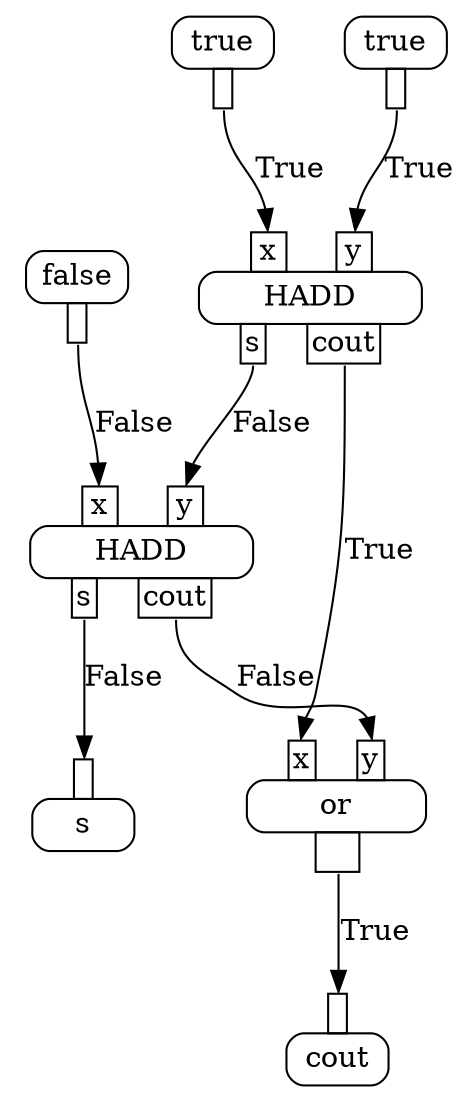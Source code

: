 digraph {
    n0 [shape=plaintext
       ,label=<<TABLE BORDER="0" CELLBORDER="0" CELLSPACING="0" CELLPADDING="0"><TR><TD><TABLE BORDER="0" CELLBORDER="0" CELLSPACING="0" CELLPADDING="0"><TR><TD WIDTH="20"></TD> <TD PORT="in0" BORDER="1" CELLPADDING="1"> </TD> <TD WIDTH="20"></TD></TR></TABLE></TD></TR>
                                                                                <TR><TD BORDER="1" CELLPADDING="4" STYLE="ROUNDED">cout</TD></TR>
                                                                                <TR><TD><TABLE BORDER="0" CELLBORDER="0" CELLSPACING="0" CELLPADDING="0"><TR><TD WIDTH="20"></TD> <TD WIDTH="20"></TD></TR></TABLE></TD></TR></TABLE>>];
    n1 [shape=plaintext
       ,label=<<TABLE BORDER="0" CELLBORDER="0" CELLSPACING="0" CELLPADDING="0"><TR><TD><TABLE BORDER="0" CELLBORDER="0" CELLSPACING="0" CELLPADDING="0"><TR><TD WIDTH="20"></TD> <TD PORT="in0" BORDER="1" CELLPADDING="1"> </TD> <TD WIDTH="20"></TD></TR></TABLE></TD></TR>
                                                                                <TR><TD BORDER="1" CELLPADDING="4" STYLE="ROUNDED">s</TD></TR>
                                                                                <TR><TD><TABLE BORDER="0" CELLBORDER="0" CELLSPACING="0" CELLPADDING="0"><TR><TD WIDTH="20"></TD> <TD WIDTH="20"></TD></TR></TABLE></TD></TR></TABLE>>];
    n2 [shape=plaintext
       ,label=<<TABLE BORDER="0" CELLBORDER="0" CELLSPACING="0" CELLPADDING="0"><TR><TD><TABLE BORDER="0" CELLBORDER="0" CELLSPACING="0" CELLPADDING="0"><TR><TD WIDTH="20"></TD> <TD PORT="in0" BORDER="1" CELLPADDING="1">x</TD> <TD WIDTH="20"></TD> <TD PORT="in1" BORDER="1" CELLPADDING="1">y</TD> <TD WIDTH="20"></TD></TR></TABLE></TD></TR>
                                                                                <TR><TD BORDER="1" CELLPADDING="4" STYLE="ROUNDED">or</TD></TR>
                                                                                <TR><TD><TABLE BORDER="0" CELLBORDER="0" CELLSPACING="0" CELLPADDING="0"><TR><TD WIDTH="20"></TD> <TD PORT="out0" BORDER="1" CELLPADDING="1"> </TD> <TD WIDTH="20"></TD></TR></TABLE></TD></TR></TABLE>>];
    n3 [shape=plaintext
       ,label=<<TABLE BORDER="0" CELLBORDER="0" CELLSPACING="0" CELLPADDING="0"><TR><TD><TABLE BORDER="0" CELLBORDER="0" CELLSPACING="0" CELLPADDING="0"><TR><TD WIDTH="20"></TD> <TD PORT="in0" BORDER="1" CELLPADDING="1">x</TD> <TD WIDTH="20"></TD> <TD PORT="in1" BORDER="1" CELLPADDING="1">y</TD> <TD WIDTH="20"></TD></TR></TABLE></TD></TR>
                                                                                <TR><TD BORDER="1" CELLPADDING="4" STYLE="ROUNDED">HADD</TD></TR>
                                                                                <TR><TD><TABLE BORDER="0" CELLBORDER="0" CELLSPACING="0" CELLPADDING="0"><TR><TD WIDTH="20"></TD> <TD PORT="out0" BORDER="1" CELLPADDING="1">s</TD> <TD WIDTH="20"></TD> <TD PORT="out1" BORDER="1" CELLPADDING="1">cout</TD> <TD WIDTH="20"></TD></TR></TABLE></TD></TR></TABLE>>];
    n4 [shape=plaintext
       ,label=<<TABLE BORDER="0" CELLBORDER="0" CELLSPACING="0" CELLPADDING="0"><TR><TD><TABLE BORDER="0" CELLBORDER="0" CELLSPACING="0" CELLPADDING="0"><TR><TD WIDTH="20"></TD> <TD PORT="in0" BORDER="1" CELLPADDING="1">x</TD> <TD WIDTH="20"></TD> <TD PORT="in1" BORDER="1" CELLPADDING="1">y</TD> <TD WIDTH="20"></TD></TR></TABLE></TD></TR>
                                                                                <TR><TD BORDER="1" CELLPADDING="4" STYLE="ROUNDED">HADD</TD></TR>
                                                                                <TR><TD><TABLE BORDER="0" CELLBORDER="0" CELLSPACING="0" CELLPADDING="0"><TR><TD WIDTH="20"></TD> <TD PORT="out0" BORDER="1" CELLPADDING="1">s</TD> <TD WIDTH="20"></TD> <TD PORT="out1" BORDER="1" CELLPADDING="1">cout</TD> <TD WIDTH="20"></TD></TR></TABLE></TD></TR></TABLE>>];
    n5 [shape=plaintext
       ,label=<<TABLE BORDER="0" CELLBORDER="0" CELLSPACING="0" CELLPADDING="0"><TR><TD><TABLE BORDER="0" CELLBORDER="0" CELLSPACING="0" CELLPADDING="0"><TR><TD WIDTH="20"></TD> <TD WIDTH="20"></TD></TR></TABLE></TD></TR>
                                                                                <TR><TD BORDER="1" CELLPADDING="4" STYLE="ROUNDED">true</TD></TR>
                                                                                <TR><TD><TABLE BORDER="0" CELLBORDER="0" CELLSPACING="0" CELLPADDING="0"><TR><TD WIDTH="20"></TD> <TD PORT="out0" BORDER="1" CELLPADDING="1"> </TD> <TD WIDTH="20"></TD></TR></TABLE></TD></TR></TABLE>>];
    n6 [shape=plaintext
       ,label=<<TABLE BORDER="0" CELLBORDER="0" CELLSPACING="0" CELLPADDING="0"><TR><TD><TABLE BORDER="0" CELLBORDER="0" CELLSPACING="0" CELLPADDING="0"><TR><TD WIDTH="20"></TD> <TD WIDTH="20"></TD></TR></TABLE></TD></TR>
                                                                                <TR><TD BORDER="1" CELLPADDING="4" STYLE="ROUNDED">true</TD></TR>
                                                                                <TR><TD><TABLE BORDER="0" CELLBORDER="0" CELLSPACING="0" CELLPADDING="0"><TR><TD WIDTH="20"></TD> <TD PORT="out0" BORDER="1" CELLPADDING="1"> </TD> <TD WIDTH="20"></TD></TR></TABLE></TD></TR></TABLE>>];
    n7 [shape=plaintext
       ,label=<<TABLE BORDER="0" CELLBORDER="0" CELLSPACING="0" CELLPADDING="0"><TR><TD><TABLE BORDER="0" CELLBORDER="0" CELLSPACING="0" CELLPADDING="0"><TR><TD WIDTH="20"></TD> <TD WIDTH="20"></TD></TR></TABLE></TD></TR>
                                                                                <TR><TD BORDER="1" CELLPADDING="4" STYLE="ROUNDED">false</TD></TR>
                                                                                <TR><TD><TABLE BORDER="0" CELLBORDER="0" CELLSPACING="0" CELLPADDING="0"><TR><TD WIDTH="20"></TD> <TD PORT="out0" BORDER="1" CELLPADDING="1"> </TD> <TD WIDTH="20"></TD></TR></TABLE></TD></TR></TABLE>>];
    n2 -> n0 [headport=in0
             ,tailport=out0
             ,label=True];
    n3 -> n1 [headport=in0
             ,tailport=out0
             ,label=False];
    n4 -> n2 [headport=in0
             ,tailport=out1
             ,label=True];
    n3 -> n2 [headport=in1
             ,tailport=out1
             ,label=False];
    n7 -> n3 [headport=in0
             ,tailport=out0
             ,label=False];
    n4 -> n3 [headport=in1
             ,tailport=out0
             ,label=False];
    n6 -> n4 [headport=in0
             ,tailport=out0
             ,label=True];
    n5 -> n4 [headport=in1
             ,tailport=out0
             ,label=True];
}